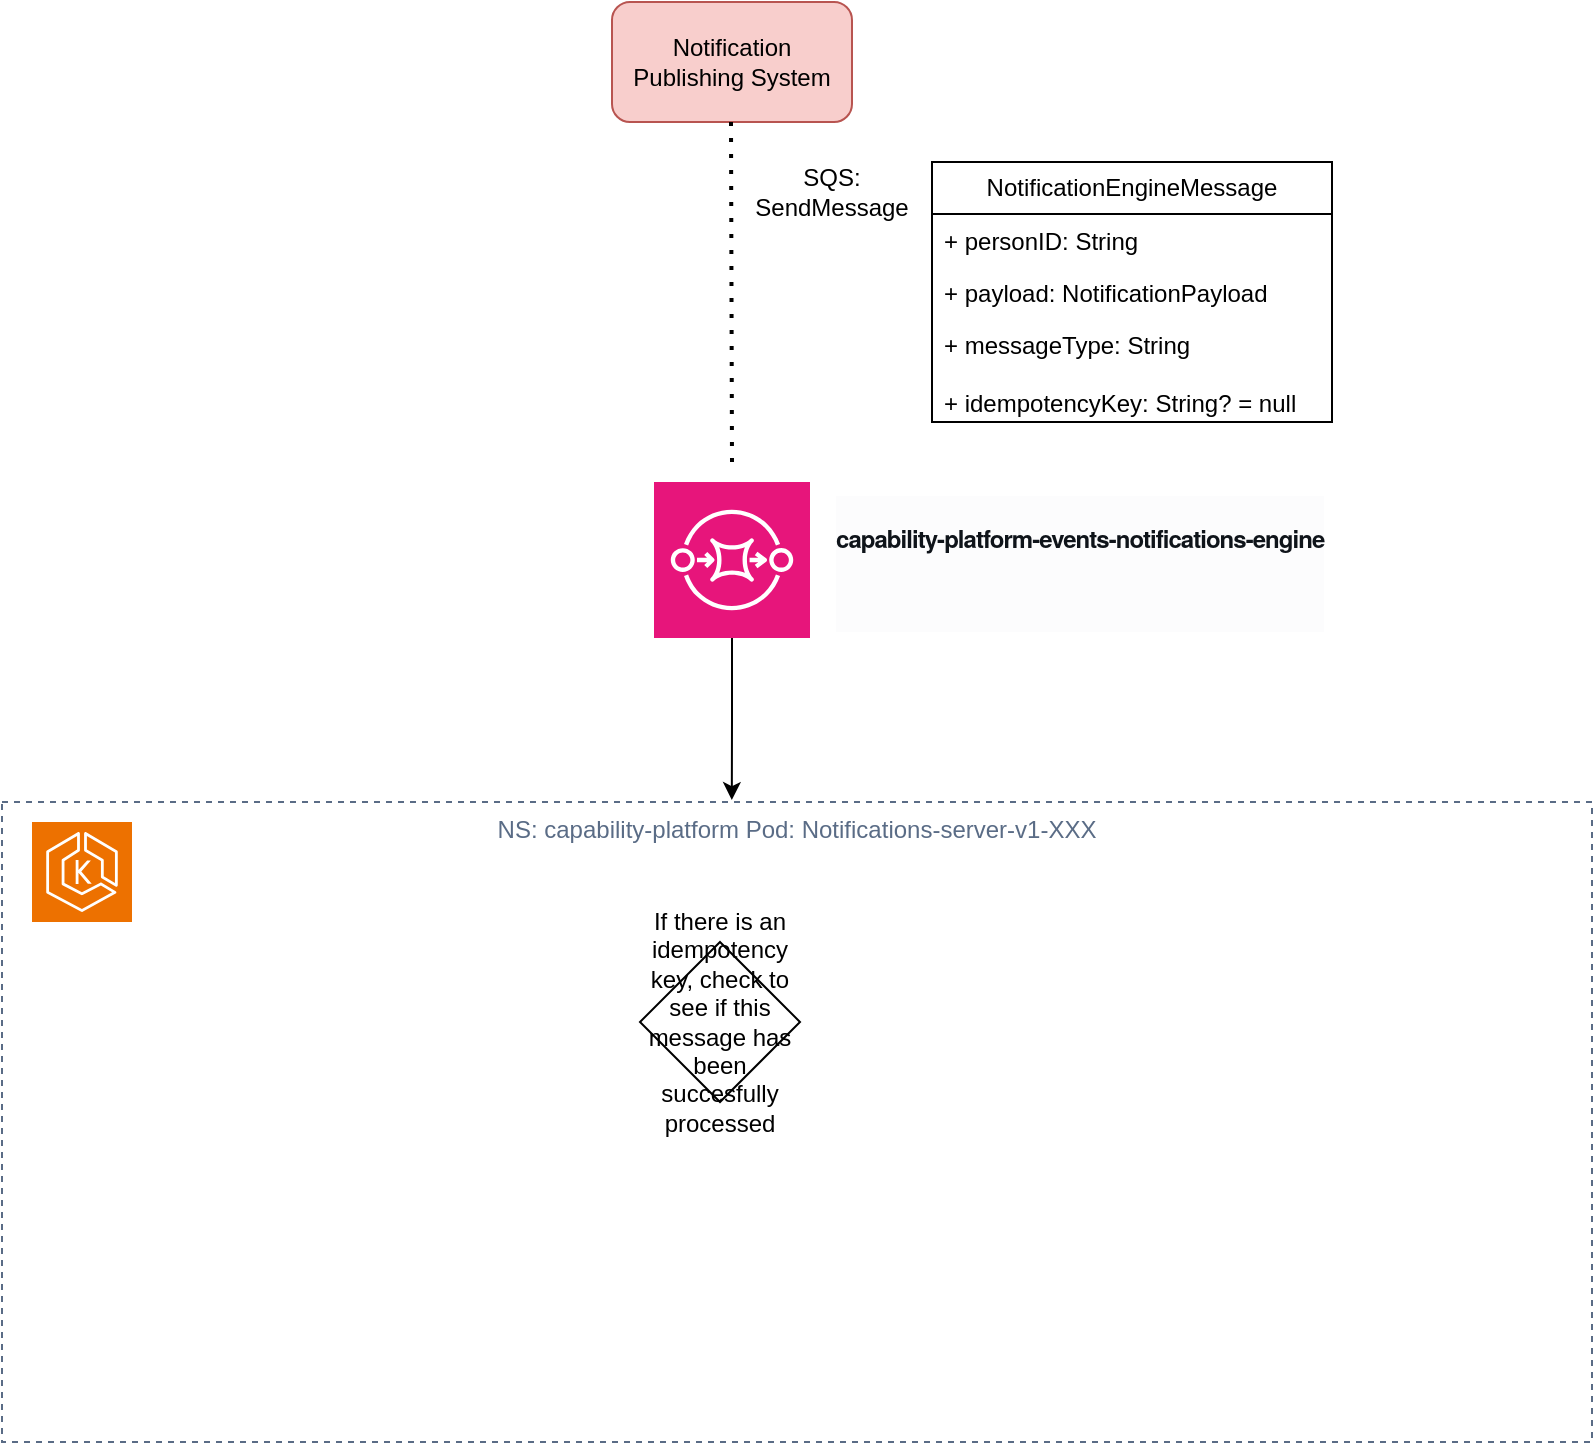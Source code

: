 <mxfile version="28.1.0">
  <diagram name="Page-1" id="Zwpuqf_YTuUUo8gKpCjg">
    <mxGraphModel dx="1234" dy="790" grid="1" gridSize="10" guides="1" tooltips="1" connect="1" arrows="1" fold="1" page="1" pageScale="1" pageWidth="827" pageHeight="1169" math="0" shadow="0">
      <root>
        <mxCell id="0" />
        <mxCell id="1" parent="0" />
        <mxCell id="VqeCZqD9yjvprAk1Ezd1-1" value="NotificationEngineMessage" style="swimlane;fontStyle=0;childLayout=stackLayout;horizontal=1;startSize=26;fillColor=none;horizontalStack=0;resizeParent=1;resizeParentMax=0;resizeLast=0;collapsible=1;marginBottom=0;whiteSpace=wrap;html=1;" parent="1" vertex="1">
          <mxGeometry x="480" y="100" width="200" height="130" as="geometry">
            <mxRectangle x="250" y="110" width="190" height="30" as="alternateBounds" />
          </mxGeometry>
        </mxCell>
        <mxCell id="VqeCZqD9yjvprAk1Ezd1-2" value="+ personID: String" style="text;strokeColor=none;fillColor=none;align=left;verticalAlign=top;spacingLeft=4;spacingRight=4;overflow=hidden;rotatable=0;points=[[0,0.5],[1,0.5]];portConstraint=eastwest;whiteSpace=wrap;html=1;" parent="VqeCZqD9yjvprAk1Ezd1-1" vertex="1">
          <mxGeometry y="26" width="200" height="26" as="geometry" />
        </mxCell>
        <mxCell id="VqeCZqD9yjvprAk1Ezd1-3" value="+ payload: NotificationPayload" style="text;strokeColor=none;fillColor=none;align=left;verticalAlign=top;spacingLeft=4;spacingRight=4;overflow=hidden;rotatable=0;points=[[0,0.5],[1,0.5]];portConstraint=eastwest;whiteSpace=wrap;html=1;" parent="VqeCZqD9yjvprAk1Ezd1-1" vertex="1">
          <mxGeometry y="52" width="200" height="26" as="geometry" />
        </mxCell>
        <mxCell id="VqeCZqD9yjvprAk1Ezd1-4" value="+ messageType: String&lt;div&gt;&lt;br&gt;&lt;div&gt;+ idempotencyKey: String? = null&lt;/div&gt;&lt;/div&gt;" style="text;strokeColor=none;fillColor=none;align=left;verticalAlign=top;spacingLeft=4;spacingRight=4;overflow=hidden;rotatable=0;points=[[0,0.5],[1,0.5]];portConstraint=eastwest;whiteSpace=wrap;html=1;" parent="VqeCZqD9yjvprAk1Ezd1-1" vertex="1">
          <mxGeometry y="78" width="200" height="52" as="geometry" />
        </mxCell>
        <mxCell id="VqeCZqD9yjvprAk1Ezd1-7" value="NS: capability-platform Pod: Notifications-server-v1-XXX" style="fillColor=none;strokeColor=#5A6C86;dashed=1;verticalAlign=top;fontStyle=0;fontColor=#5A6C86;whiteSpace=wrap;html=1;" parent="1" vertex="1">
          <mxGeometry x="15" y="420" width="795" height="320" as="geometry" />
        </mxCell>
        <mxCell id="VqeCZqD9yjvprAk1Ezd1-9" value="Notification Publishing System" style="rounded=1;whiteSpace=wrap;html=1;fillColor=#f8cecc;strokeColor=#b85450;" parent="1" vertex="1">
          <mxGeometry x="320" y="20" width="120" height="60" as="geometry" />
        </mxCell>
        <mxCell id="VqeCZqD9yjvprAk1Ezd1-10" value="" style="sketch=0;points=[[0,0,0],[0.25,0,0],[0.5,0,0],[0.75,0,0],[1,0,0],[0,1,0],[0.25,1,0],[0.5,1,0],[0.75,1,0],[1,1,0],[0,0.25,0],[0,0.5,0],[0,0.75,0],[1,0.25,0],[1,0.5,0],[1,0.75,0]];outlineConnect=0;fontColor=#232F3E;fillColor=#E7157B;strokeColor=#ffffff;dashed=0;verticalLabelPosition=bottom;verticalAlign=top;align=center;html=1;fontSize=12;fontStyle=0;aspect=fixed;shape=mxgraph.aws4.resourceIcon;resIcon=mxgraph.aws4.sqs;" parent="1" vertex="1">
          <mxGeometry x="341" y="260" width="78" height="78" as="geometry" />
        </mxCell>
        <mxCell id="VqeCZqD9yjvprAk1Ezd1-11" value="" style="endArrow=none;dashed=1;html=1;dashPattern=1 3;strokeWidth=2;rounded=0;" parent="1" edge="1">
          <mxGeometry width="50" height="50" relative="1" as="geometry">
            <mxPoint x="380" y="250" as="sourcePoint" />
            <mxPoint x="379.5" y="80" as="targetPoint" />
          </mxGeometry>
        </mxCell>
        <mxCell id="VqeCZqD9yjvprAk1Ezd1-12" value="SQS: SendMessage" style="text;html=1;align=center;verticalAlign=middle;whiteSpace=wrap;rounded=0;" parent="1" vertex="1">
          <mxGeometry x="400" y="100" width="60" height="30" as="geometry" />
        </mxCell>
        <mxCell id="VqeCZqD9yjvprAk1Ezd1-13" value="&lt;div class=&quot;awsui_title_2qdw9_16hfn_295 awsui_title-variant-h1_2qdw9_16hfn_300 awsui_refresh_2qdw9_16hfn_217&quot; style=&quot;color: rgb(15, 20, 26); min-inline-size: 0px; word-break: break-word; padding-block-start: 1px; font-family: &amp;quot;Amazon Ember&amp;quot;, &amp;quot;Helvetica Neue&amp;quot;, Roboto, Arial, sans-serif; font-style: normal; font-variant-ligatures: normal; font-variant-caps: normal; font-weight: 400; letter-spacing: normal; orphans: 2; text-align: start; text-indent: 0px; text-transform: none; widows: 2; word-spacing: 0px; -webkit-text-stroke-width: 0px; white-space: normal; background-color: rgb(252, 252, 253); text-decoration-thickness: initial; text-decoration-style: initial; text-decoration-color: initial;&quot;&gt;&lt;h1 class=&quot;awsui_heading_2qdw9_16hfn_371 awsui_heading-variant-h1_2qdw9_16hfn_382&quot; data-awsui-analytics-label=&quot;.awsui_heading-text_105ke_268sp_5&quot; style=&quot;margin: 0.67em 0px; display: inline; margin-block: 0px; margin-inline: 0px; letter-spacing: -0.48px; line-height: 30px;&quot;&gt;&lt;span class=&quot;awsui_heading-text_2qdw9_16hfn_398 awsui_heading-text_105ke_268sp_5 awsui_heading-text-variant-h1_2qdw9_16hfn_401&quot; id=&quot;heading639-1755772006393-9558&quot; style=&quot;font-weight: 700; letter-spacing: -0.48px; line-height: 30px; -webkit-font-smoothing: antialiased;&quot;&gt;&lt;font style=&quot;font-size: 12px;&quot;&gt;capability-platform-events-notifications-engine&lt;/font&gt;&lt;/span&gt;&lt;/h1&gt;&lt;/div&gt;&lt;div class=&quot;awsui_actions_2qdw9_16hfn_263 awsui_actions-variant-h1_2qdw9_16hfn_271 awsui_refresh_2qdw9_16hfn_217 awsui_actions-centered_2qdw9_16hfn_268&quot; style=&quot;align-items: center; display: flex; min-block-size: 32px; padding-block: 0px; padding-inline: 0px; color: rgb(15, 20, 26); font-family: &amp;quot;Amazon Ember&amp;quot;, &amp;quot;Helvetica Neue&amp;quot;, Roboto, Arial, sans-serif; font-style: normal; font-variant-ligatures: normal; font-variant-caps: normal; font-weight: 400; letter-spacing: normal; orphans: 2; text-align: start; text-indent: 0px; text-transform: none; widows: 2; word-spacing: 0px; -webkit-text-stroke-width: 0px; white-space: normal; background-color: rgb(252, 252, 253); text-decoration-thickness: initial; text-decoration-style: initial; text-decoration-color: initial;&quot;&gt;&lt;div data-analytics=&quot;pageActions&quot; data-analytics-type=&quot;eventContext&quot; class=&quot;awsui_root_18582_whr0e_145 awsui_horizontal_18582_whr0e_160 awsui_horizontal-xs_18582_whr0e_170&quot; style=&quot;display: flex; flex-flow: wrap; gap: 8px;&quot;&gt;&lt;br class=&quot;Apple-interchange-newline&quot;&gt;&lt;/div&gt;&lt;/div&gt;" style="text;whiteSpace=wrap;html=1;" parent="1" vertex="1">
          <mxGeometry x="430" y="260" width="260" height="70" as="geometry" />
        </mxCell>
        <mxCell id="VqeCZqD9yjvprAk1Ezd1-15" value="" style="sketch=0;points=[[0,0,0],[0.25,0,0],[0.5,0,0],[0.75,0,0],[1,0,0],[0,1,0],[0.25,1,0],[0.5,1,0],[0.75,1,0],[1,1,0],[0,0.25,0],[0,0.5,0],[0,0.75,0],[1,0.25,0],[1,0.5,0],[1,0.75,0]];outlineConnect=0;fontColor=#232F3E;fillColor=#ED7100;strokeColor=#ffffff;dashed=0;verticalLabelPosition=bottom;verticalAlign=top;align=center;html=1;fontSize=12;fontStyle=0;aspect=fixed;shape=mxgraph.aws4.resourceIcon;resIcon=mxgraph.aws4.eks;" parent="1" vertex="1">
          <mxGeometry x="30" y="430" width="50" height="50" as="geometry" />
        </mxCell>
        <mxCell id="49v1vKMZtB3G8OhnLPRT-1" style="edgeStyle=orthogonalEdgeStyle;rounded=0;orthogonalLoop=1;jettySize=auto;html=1;exitX=0.5;exitY=1;exitDx=0;exitDy=0;exitPerimeter=0;entryX=0.459;entryY=-0.003;entryDx=0;entryDy=0;entryPerimeter=0;" edge="1" parent="1" source="VqeCZqD9yjvprAk1Ezd1-10" target="VqeCZqD9yjvprAk1Ezd1-7">
          <mxGeometry relative="1" as="geometry" />
        </mxCell>
        <mxCell id="49v1vKMZtB3G8OhnLPRT-3" value="If there is an idempotency key, check to see if this message has been succesfully processed" style="rhombus;whiteSpace=wrap;html=1;" vertex="1" parent="1">
          <mxGeometry x="334" y="490" width="80" height="80" as="geometry" />
        </mxCell>
      </root>
    </mxGraphModel>
  </diagram>
</mxfile>
